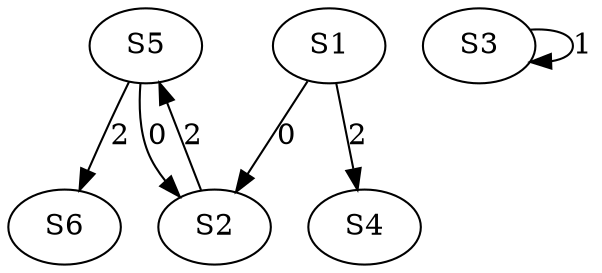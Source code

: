 strict digraph {
	S5 -> S2 [ label = 0 ];
	S3 -> S3 [ label = 1 ];
	S1 -> S4 [ label = 2 ];
	S2 -> S5 [ label = 2 ];
	S5 -> S6 [ label = 2 ];
	S1 -> S2 [ label = 0 ];
}